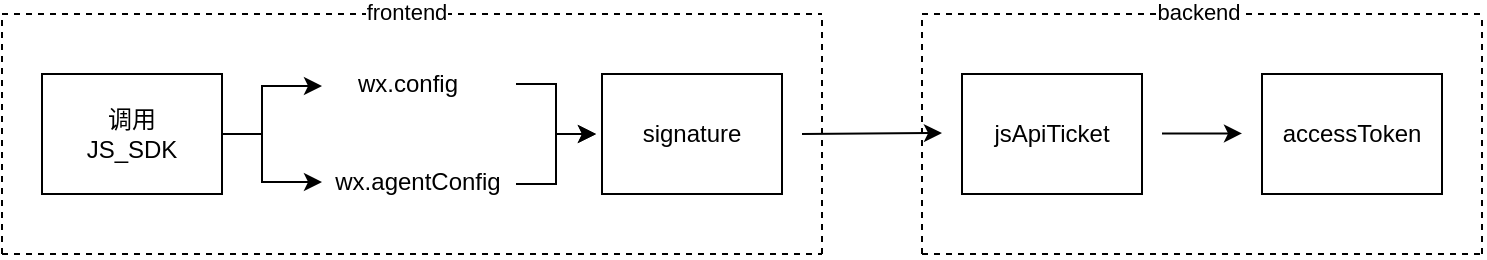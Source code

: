 <mxfile version="17.4.6" type="github">
  <diagram id="FvLrP-5tP1E4iG71-PzM" name="Page-1">
    <mxGraphModel dx="1273" dy="864" grid="1" gridSize="10" guides="1" tooltips="1" connect="1" arrows="1" fold="1" page="1" pageScale="1" pageWidth="827" pageHeight="1169" math="0" shadow="0">
      <root>
        <mxCell id="0" />
        <mxCell id="1" parent="0" />
        <mxCell id="i0TNP1yFJnq9GjO1eTZM-1" value="" style="endArrow=none;dashed=1;html=1;rounded=0;" edge="1" parent="1">
          <mxGeometry width="50" height="50" relative="1" as="geometry">
            <mxPoint x="500" y="240" as="sourcePoint" />
            <mxPoint x="500" y="120" as="targetPoint" />
          </mxGeometry>
        </mxCell>
        <mxCell id="i0TNP1yFJnq9GjO1eTZM-2" value="" style="endArrow=none;dashed=1;html=1;rounded=0;" edge="1" parent="1">
          <mxGeometry width="50" height="50" relative="1" as="geometry">
            <mxPoint x="40" y="240" as="sourcePoint" />
            <mxPoint x="40" y="120" as="targetPoint" />
          </mxGeometry>
        </mxCell>
        <mxCell id="i0TNP1yFJnq9GjO1eTZM-3" value="" style="endArrow=none;dashed=1;html=1;rounded=0;" edge="1" parent="1">
          <mxGeometry width="50" height="50" relative="1" as="geometry">
            <mxPoint x="450" y="240" as="sourcePoint" />
            <mxPoint x="450" y="120" as="targetPoint" />
            <Array as="points">
              <mxPoint x="450" y="180" />
            </Array>
          </mxGeometry>
        </mxCell>
        <mxCell id="i0TNP1yFJnq9GjO1eTZM-4" value="" style="endArrow=none;dashed=1;html=1;rounded=0;" edge="1" parent="1">
          <mxGeometry width="50" height="50" relative="1" as="geometry">
            <mxPoint x="780" y="240" as="sourcePoint" />
            <mxPoint x="780" y="120" as="targetPoint" />
          </mxGeometry>
        </mxCell>
        <mxCell id="i0TNP1yFJnq9GjO1eTZM-36" value="" style="edgeStyle=orthogonalEdgeStyle;rounded=0;orthogonalLoop=1;jettySize=auto;html=1;" edge="1" parent="1" source="i0TNP1yFJnq9GjO1eTZM-6">
          <mxGeometry relative="1" as="geometry">
            <mxPoint x="200" y="204" as="targetPoint" />
            <Array as="points">
              <mxPoint x="170" y="180" />
              <mxPoint x="170" y="204" />
            </Array>
          </mxGeometry>
        </mxCell>
        <mxCell id="i0TNP1yFJnq9GjO1eTZM-6" value="" style="rounded=0;whiteSpace=wrap;html=1;" vertex="1" parent="1">
          <mxGeometry x="60" y="150" width="90" height="60" as="geometry" />
        </mxCell>
        <mxCell id="i0TNP1yFJnq9GjO1eTZM-8" value="调用JS_SDK" style="text;html=1;strokeColor=none;fillColor=none;align=center;verticalAlign=middle;whiteSpace=wrap;rounded=0;" vertex="1" parent="1">
          <mxGeometry x="75" y="165" width="60" height="30" as="geometry" />
        </mxCell>
        <mxCell id="i0TNP1yFJnq9GjO1eTZM-11" value="" style="rounded=0;whiteSpace=wrap;html=1;" vertex="1" parent="1">
          <mxGeometry x="340" y="150" width="90" height="60" as="geometry" />
        </mxCell>
        <mxCell id="i0TNP1yFJnq9GjO1eTZM-12" value="signature" style="text;html=1;strokeColor=none;fillColor=none;align=center;verticalAlign=middle;whiteSpace=wrap;rounded=0;" vertex="1" parent="1">
          <mxGeometry x="355" y="165" width="60" height="30" as="geometry" />
        </mxCell>
        <mxCell id="i0TNP1yFJnq9GjO1eTZM-13" value="" style="endArrow=none;dashed=1;html=1;rounded=0;" edge="1" parent="1">
          <mxGeometry width="50" height="50" relative="1" as="geometry">
            <mxPoint x="40" y="120" as="sourcePoint" />
            <mxPoint x="450" y="120" as="targetPoint" />
          </mxGeometry>
        </mxCell>
        <mxCell id="i0TNP1yFJnq9GjO1eTZM-15" value="frontend" style="edgeLabel;html=1;align=center;verticalAlign=middle;resizable=0;points=[];" vertex="1" connectable="0" parent="i0TNP1yFJnq9GjO1eTZM-13">
          <mxGeometry x="-0.016" y="1" relative="1" as="geometry">
            <mxPoint as="offset" />
          </mxGeometry>
        </mxCell>
        <mxCell id="i0TNP1yFJnq9GjO1eTZM-14" value="" style="endArrow=none;dashed=1;html=1;rounded=0;" edge="1" parent="1">
          <mxGeometry width="50" height="50" relative="1" as="geometry">
            <mxPoint x="40" y="240" as="sourcePoint" />
            <mxPoint x="450" y="240" as="targetPoint" />
          </mxGeometry>
        </mxCell>
        <mxCell id="i0TNP1yFJnq9GjO1eTZM-16" value="" style="endArrow=none;dashed=1;html=1;rounded=0;" edge="1" parent="1">
          <mxGeometry width="50" height="50" relative="1" as="geometry">
            <mxPoint x="500" y="120" as="sourcePoint" />
            <mxPoint x="780" y="120" as="targetPoint" />
          </mxGeometry>
        </mxCell>
        <mxCell id="i0TNP1yFJnq9GjO1eTZM-17" value="backend" style="edgeLabel;html=1;align=center;verticalAlign=middle;resizable=0;points=[];" vertex="1" connectable="0" parent="i0TNP1yFJnq9GjO1eTZM-16">
          <mxGeometry x="-0.016" y="1" relative="1" as="geometry">
            <mxPoint as="offset" />
          </mxGeometry>
        </mxCell>
        <mxCell id="i0TNP1yFJnq9GjO1eTZM-18" value="" style="endArrow=none;dashed=1;html=1;rounded=0;" edge="1" parent="1">
          <mxGeometry width="50" height="50" relative="1" as="geometry">
            <mxPoint x="500" y="240" as="sourcePoint" />
            <mxPoint x="780" y="240" as="targetPoint" />
          </mxGeometry>
        </mxCell>
        <mxCell id="i0TNP1yFJnq9GjO1eTZM-19" value="" style="endArrow=classic;html=1;rounded=0;" edge="1" parent="1">
          <mxGeometry width="50" height="50" relative="1" as="geometry">
            <mxPoint x="440" y="180" as="sourcePoint" />
            <mxPoint x="510" y="179.5" as="targetPoint" />
          </mxGeometry>
        </mxCell>
        <mxCell id="i0TNP1yFJnq9GjO1eTZM-20" value="" style="rounded=0;whiteSpace=wrap;html=1;" vertex="1" parent="1">
          <mxGeometry x="520" y="150" width="90" height="60" as="geometry" />
        </mxCell>
        <mxCell id="i0TNP1yFJnq9GjO1eTZM-21" value="" style="rounded=0;whiteSpace=wrap;html=1;" vertex="1" parent="1">
          <mxGeometry x="670" y="150" width="90" height="60" as="geometry" />
        </mxCell>
        <mxCell id="i0TNP1yFJnq9GjO1eTZM-22" value="jsApiTicket" style="text;html=1;strokeColor=none;fillColor=none;align=center;verticalAlign=middle;whiteSpace=wrap;rounded=0;" vertex="1" parent="1">
          <mxGeometry x="535" y="165" width="60" height="30" as="geometry" />
        </mxCell>
        <mxCell id="i0TNP1yFJnq9GjO1eTZM-23" value="accessToken" style="text;html=1;strokeColor=none;fillColor=none;align=center;verticalAlign=middle;whiteSpace=wrap;rounded=0;" vertex="1" parent="1">
          <mxGeometry x="685" y="165" width="60" height="30" as="geometry" />
        </mxCell>
        <mxCell id="i0TNP1yFJnq9GjO1eTZM-24" value="" style="endArrow=classic;html=1;rounded=0;" edge="1" parent="1">
          <mxGeometry width="50" height="50" relative="1" as="geometry">
            <mxPoint x="620" y="179.72" as="sourcePoint" />
            <mxPoint x="660" y="179.72" as="targetPoint" />
          </mxGeometry>
        </mxCell>
        <mxCell id="i0TNP1yFJnq9GjO1eTZM-27" value="wx.config" style="text;html=1;strokeColor=none;fillColor=none;align=center;verticalAlign=middle;whiteSpace=wrap;rounded=0;" vertex="1" parent="1">
          <mxGeometry x="213" y="130" width="60" height="50" as="geometry" />
        </mxCell>
        <mxCell id="i0TNP1yFJnq9GjO1eTZM-28" value="wx.agentConfig" style="text;html=1;strokeColor=none;fillColor=none;align=center;verticalAlign=middle;whiteSpace=wrap;rounded=0;" vertex="1" parent="1">
          <mxGeometry x="218" y="189" width="60" height="30" as="geometry" />
        </mxCell>
        <mxCell id="i0TNP1yFJnq9GjO1eTZM-33" value="" style="edgeStyle=elbowEdgeStyle;elbow=horizontal;endArrow=classic;html=1;rounded=0;entryX=0;entryY=0.5;entryDx=0;entryDy=0;" edge="1" parent="1">
          <mxGeometry width="50" height="50" relative="1" as="geometry">
            <mxPoint x="297" y="205" as="sourcePoint" />
            <mxPoint x="337" y="180" as="targetPoint" />
          </mxGeometry>
        </mxCell>
        <mxCell id="i0TNP1yFJnq9GjO1eTZM-35" value="" style="edgeStyle=elbowEdgeStyle;elbow=horizontal;endArrow=classic;html=1;rounded=0;" edge="1" parent="1">
          <mxGeometry width="50" height="50" relative="1" as="geometry">
            <mxPoint x="297" y="155" as="sourcePoint" />
            <mxPoint x="337" y="180" as="targetPoint" />
            <Array as="points">
              <mxPoint x="317" y="170" />
            </Array>
          </mxGeometry>
        </mxCell>
        <mxCell id="i0TNP1yFJnq9GjO1eTZM-38" value="" style="edgeStyle=elbowEdgeStyle;elbow=horizontal;endArrow=classic;html=1;rounded=0;exitX=1;exitY=0.5;exitDx=0;exitDy=0;" edge="1" parent="1" source="i0TNP1yFJnq9GjO1eTZM-6">
          <mxGeometry width="50" height="50" relative="1" as="geometry">
            <mxPoint x="160" y="186" as="sourcePoint" />
            <mxPoint x="200" y="156" as="targetPoint" />
            <Array as="points">
              <mxPoint x="170" y="180" />
            </Array>
          </mxGeometry>
        </mxCell>
      </root>
    </mxGraphModel>
  </diagram>
</mxfile>
